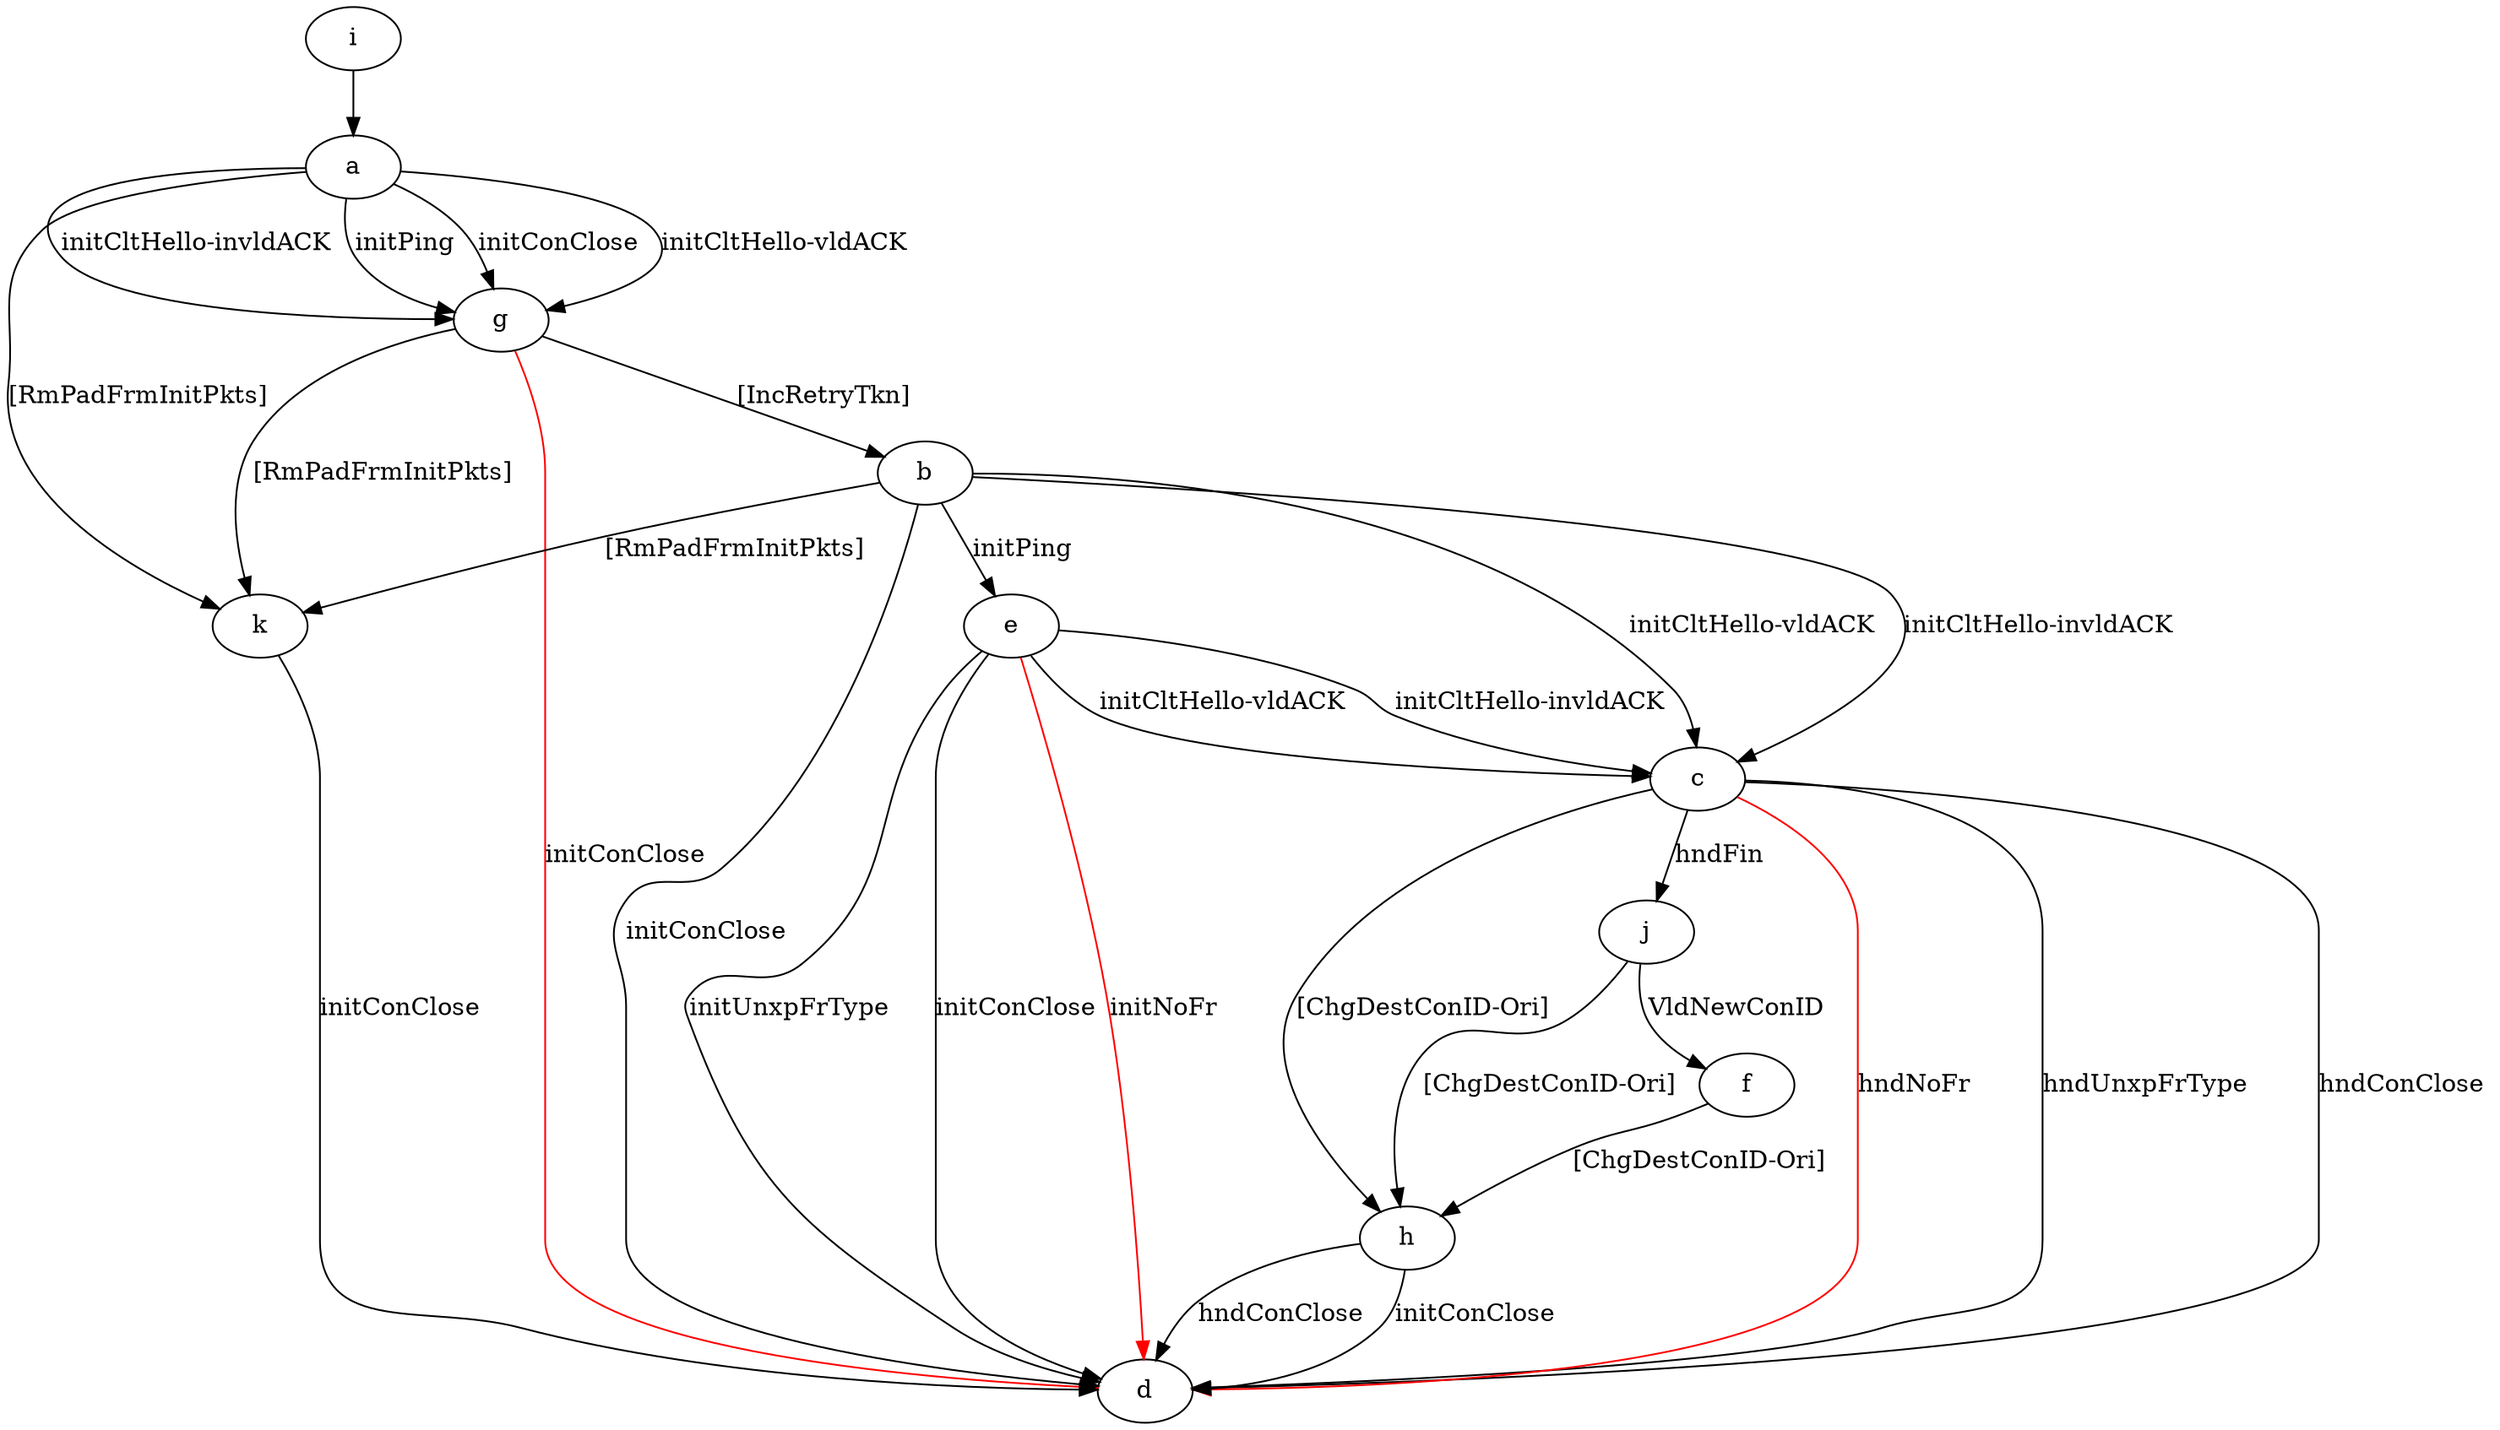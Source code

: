 digraph "" {
	a -> g	[key=0,
		label="initPing "];
	a -> g	[key=1,
		label="initConClose "];
	a -> g	[key=2,
		label="initCltHello-vldACK "];
	a -> g	[key=3,
		label="initCltHello-invldACK "];
	a -> k	[key=0,
		label="[RmPadFrmInitPkts] "];
	b -> c	[key=0,
		label="initCltHello-vldACK "];
	b -> c	[key=1,
		label="initCltHello-invldACK "];
	b -> d	[key=0,
		label="initConClose "];
	b -> e	[key=0,
		label="initPing "];
	b -> k	[key=0,
		label="[RmPadFrmInitPkts] "];
	c -> d	[key=0,
		label="hndUnxpFrType "];
	c -> d	[key=1,
		label="hndConClose "];
	c -> d	[key=2,
		color=red,
		label="hndNoFr "];
	c -> h	[key=0,
		label="[ChgDestConID-Ori] "];
	c -> j	[key=0,
		label="hndFin "];
	e -> c	[key=0,
		label="initCltHello-vldACK "];
	e -> c	[key=1,
		label="initCltHello-invldACK "];
	e -> d	[key=0,
		label="initConClose "];
	e -> d	[key=1,
		label="initUnxpFrType "];
	e -> d	[key=2,
		color=red,
		label="initNoFr "];
	f -> h	[key=0,
		label="[ChgDestConID-Ori] "];
	g -> b	[key=0,
		label="[IncRetryTkn] "];
	g -> d	[key=0,
		color=red,
		label="initConClose "];
	g -> k	[key=0,
		label="[RmPadFrmInitPkts] "];
	h -> d	[key=0,
		label="initConClose "];
	h -> d	[key=1,
		label="hndConClose "];
	i -> a	[key=0];
	j -> f	[key=0,
		label="VldNewConID "];
	j -> h	[key=0,
		label="[ChgDestConID-Ori] "];
	k -> d	[key=0,
		label="initConClose "];
}
